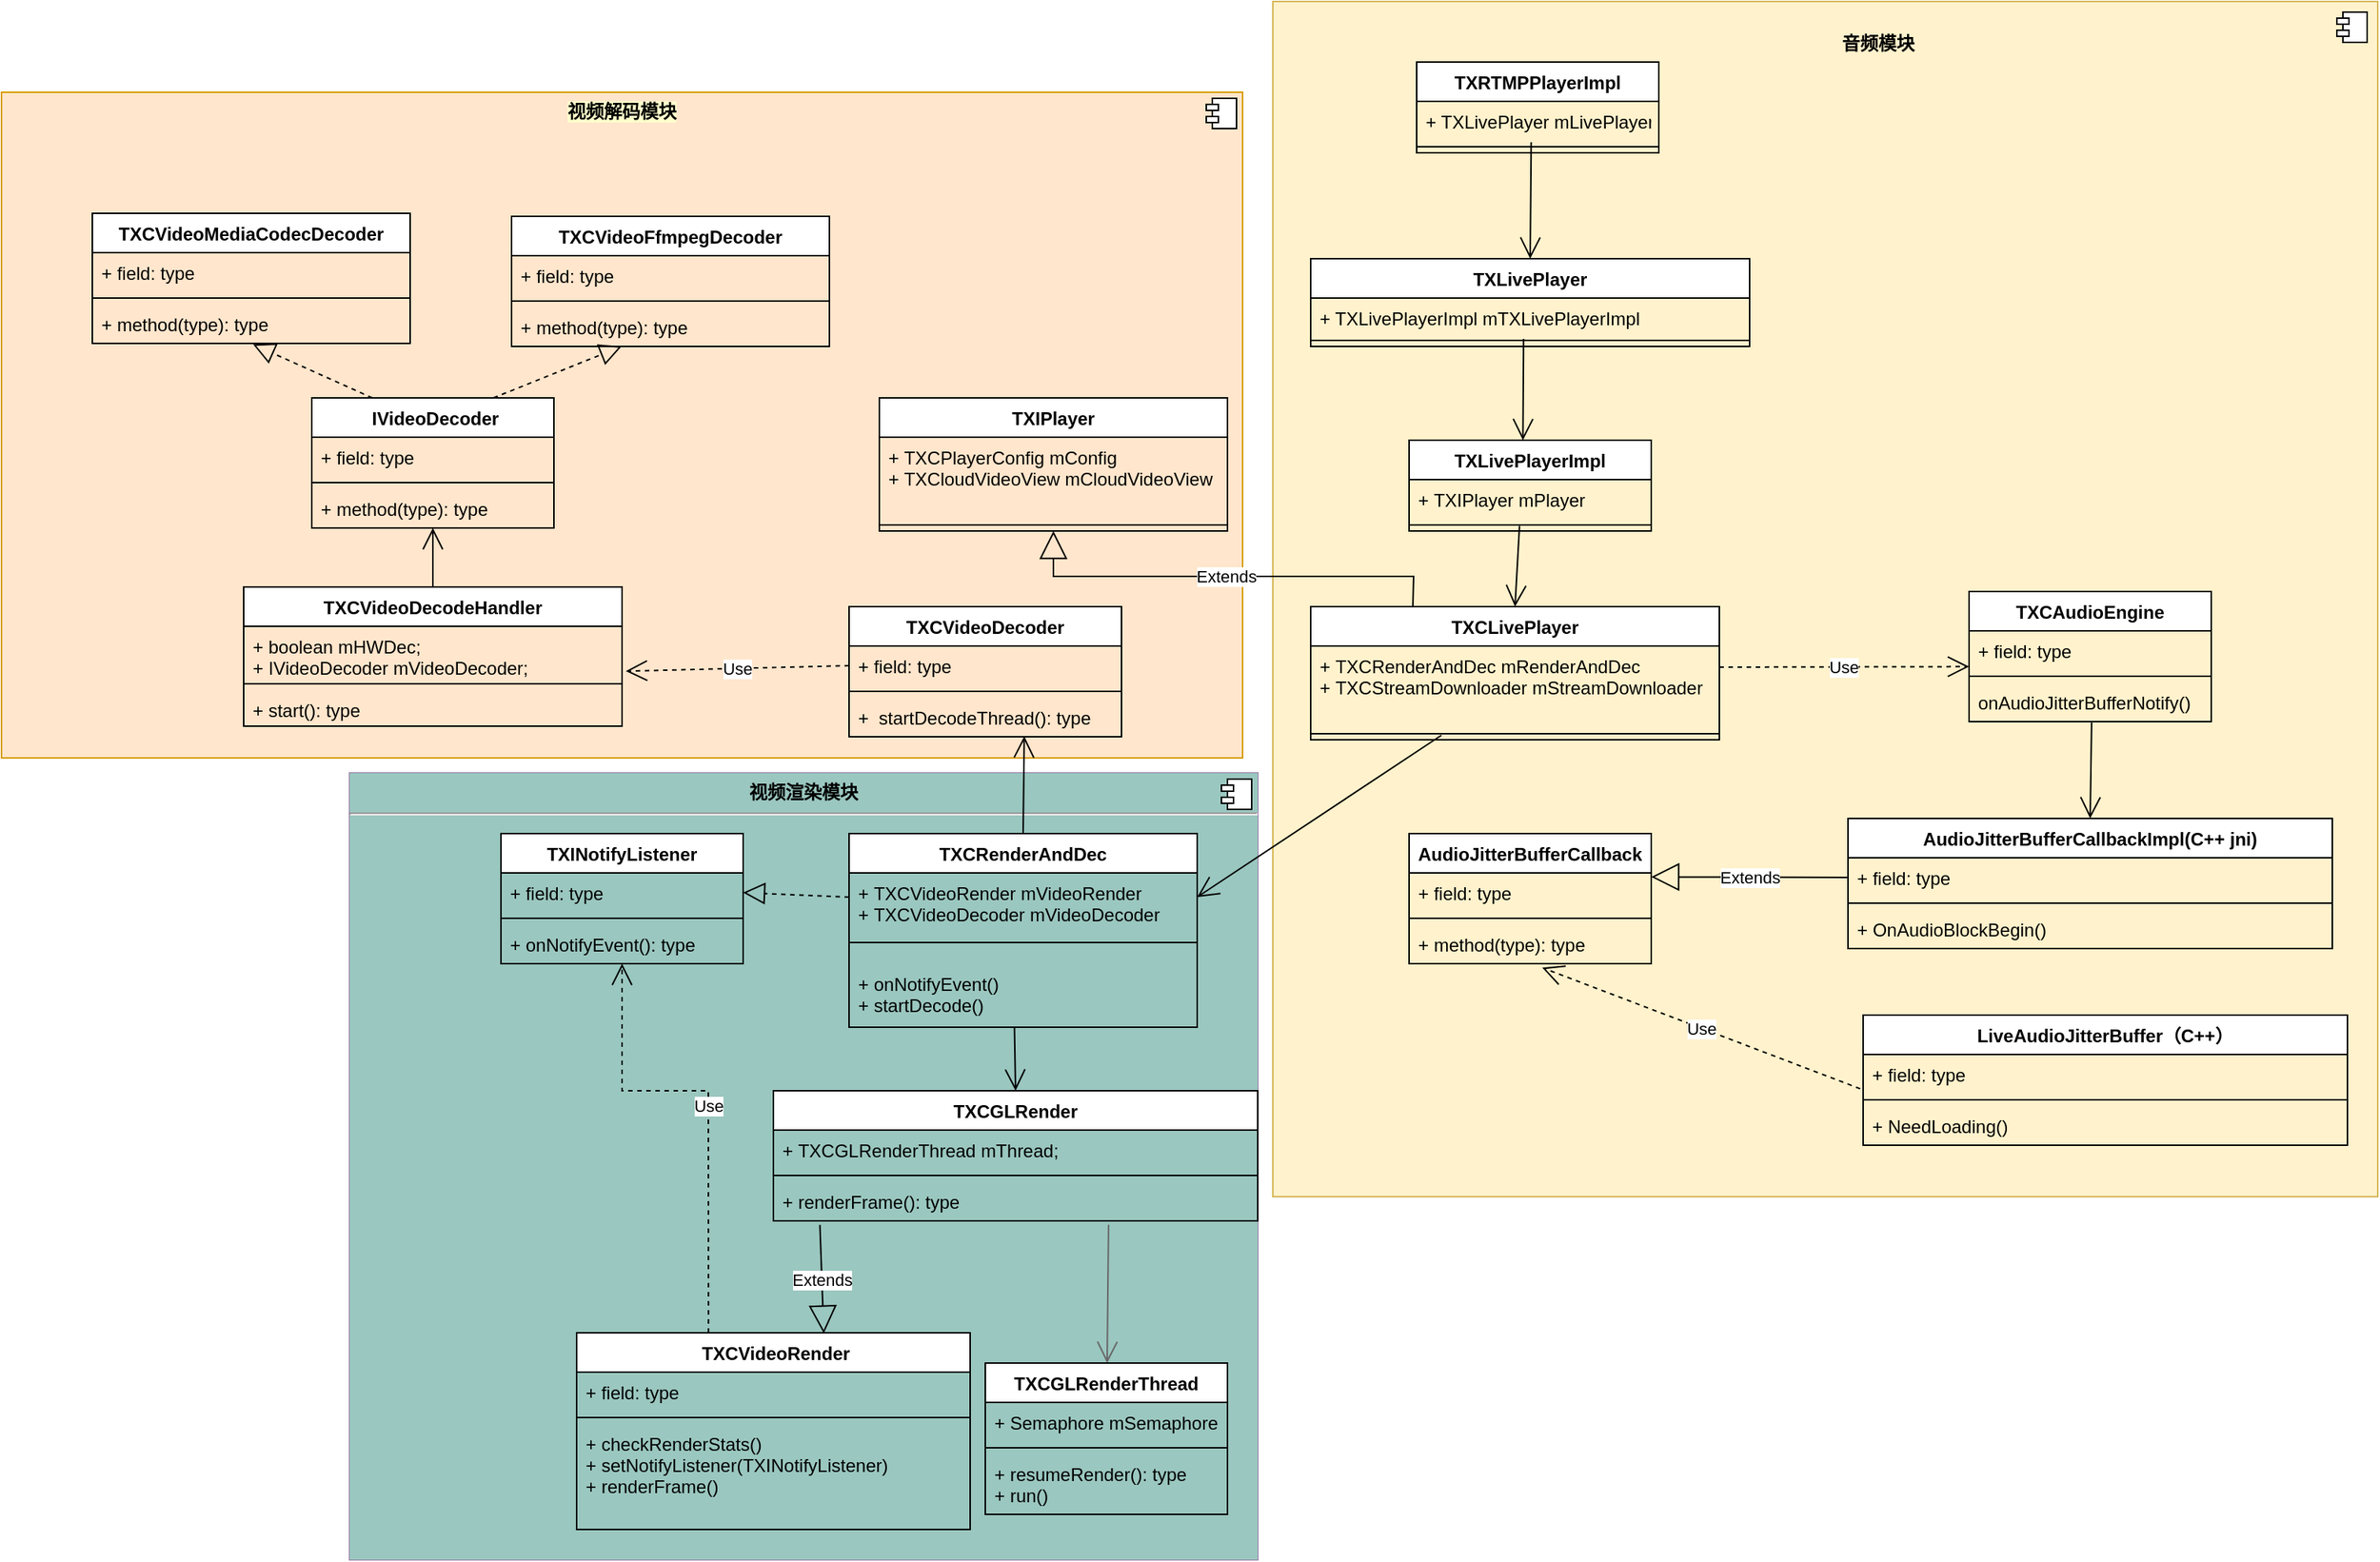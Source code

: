 <mxfile version="15.7.4" type="github">
  <diagram id="_3MNf_Sm-s--1B_T6NlN" name="第 1 页">
    <mxGraphModel dx="2560" dy="993" grid="1" gridSize="10" guides="1" tooltips="1" connect="1" arrows="1" fold="1" page="1" pageScale="1" pageWidth="827" pageHeight="1169" background="none" math="0" shadow="0">
      <root>
        <mxCell id="0" />
        <mxCell id="1" parent="0" />
        <mxCell id="rE03fVbkk7zJ3_L_7Uqu-74" value="&lt;p style=&quot;margin: 0px ; margin-top: 6px ; text-align: center&quot;&gt;&lt;b&gt;视频渲染模块&lt;/b&gt;&lt;/p&gt;&lt;hr&gt;&lt;p style=&quot;margin: 0px ; margin-left: 8px&quot;&gt;&lt;br&gt;&lt;/p&gt;" style="align=left;overflow=fill;html=1;dropTarget=0;labelBackgroundColor=#9AC7BF;fillColor=#e1d5e7;strokeColor=#9673a6;" parent="1" vertex="1">
          <mxGeometry x="-520" y="570" width="600" height="520" as="geometry" />
        </mxCell>
        <mxCell id="rE03fVbkk7zJ3_L_7Uqu-75" value="" style="shape=component;jettyWidth=8;jettyHeight=4;labelBackgroundColor=#D6B656;fontColor=none;align=left;" parent="rE03fVbkk7zJ3_L_7Uqu-74" vertex="1">
          <mxGeometry x="1" width="20" height="20" relative="1" as="geometry">
            <mxPoint x="-24" y="4" as="offset" />
          </mxGeometry>
        </mxCell>
        <mxCell id="rE03fVbkk7zJ3_L_7Uqu-71" value="&lt;p style=&quot;margin: 0px ; margin-top: 6px ; text-align: center&quot;&gt;&lt;b style=&quot;background-color: rgb(255 , 255 , 204)&quot;&gt;视频解码模块&lt;/b&gt;&lt;/p&gt;" style="align=left;overflow=fill;html=1;dropTarget=0;fillColor=#ffe6cc;strokeColor=#d79b00;" parent="1" vertex="1">
          <mxGeometry x="-750" y="120" width="820" height="440" as="geometry" />
        </mxCell>
        <mxCell id="rE03fVbkk7zJ3_L_7Uqu-72" value="" style="shape=component;jettyWidth=8;jettyHeight=4;align=left;" parent="rE03fVbkk7zJ3_L_7Uqu-71" vertex="1">
          <mxGeometry x="1" width="20" height="20" relative="1" as="geometry">
            <mxPoint x="-24" y="4" as="offset" />
          </mxGeometry>
        </mxCell>
        <mxCell id="rE03fVbkk7zJ3_L_7Uqu-66" value="" style="html=1;dropTarget=0;labelBackgroundColor=#D6B656;fillColor=#fff2cc;strokeColor=#d6b656;" parent="1" vertex="1">
          <mxGeometry x="90" y="60" width="730" height="790" as="geometry" />
        </mxCell>
        <mxCell id="rE03fVbkk7zJ3_L_7Uqu-67" value="" style="shape=module;jettyWidth=8;jettyHeight=4;" parent="rE03fVbkk7zJ3_L_7Uqu-66" vertex="1">
          <mxGeometry x="1" width="20" height="20" relative="1" as="geometry">
            <mxPoint x="-27" y="7" as="offset" />
          </mxGeometry>
        </mxCell>
        <mxCell id="GrP9NVhBDUwWrAXiHrax-1" value="TXRTMPPlayerImpl" style="swimlane;fontStyle=1;align=center;verticalAlign=top;childLayout=stackLayout;horizontal=1;startSize=26;horizontalStack=0;resizeParent=1;resizeParentMax=0;resizeLast=0;collapsible=1;marginBottom=0;" parent="1" vertex="1">
          <mxGeometry x="185" y="100" width="160" height="60" as="geometry" />
        </mxCell>
        <mxCell id="GrP9NVhBDUwWrAXiHrax-2" value="+ TXLivePlayer                        mLivePlayer;" style="text;strokeColor=none;fillColor=none;align=left;verticalAlign=top;spacingLeft=4;spacingRight=4;overflow=hidden;rotatable=0;points=[[0,0.5],[1,0.5]];portConstraint=eastwest;" parent="GrP9NVhBDUwWrAXiHrax-1" vertex="1">
          <mxGeometry y="26" width="160" height="26" as="geometry" />
        </mxCell>
        <mxCell id="GrP9NVhBDUwWrAXiHrax-3" value="" style="line;strokeWidth=1;fillColor=none;align=left;verticalAlign=middle;spacingTop=-1;spacingLeft=3;spacingRight=3;rotatable=0;labelPosition=right;points=[];portConstraint=eastwest;" parent="GrP9NVhBDUwWrAXiHrax-1" vertex="1">
          <mxGeometry y="52" width="160" height="8" as="geometry" />
        </mxCell>
        <mxCell id="GrP9NVhBDUwWrAXiHrax-5" value="" style="endArrow=open;endFill=1;endSize=12;html=1;rounded=0;exitX=0.473;exitY=1.038;exitDx=0;exitDy=0;exitPerimeter=0;entryX=0.5;entryY=0;entryDx=0;entryDy=0;" parent="1" source="GrP9NVhBDUwWrAXiHrax-2" target="GrP9NVhBDUwWrAXiHrax-6" edge="1">
          <mxGeometry width="160" relative="1" as="geometry">
            <mxPoint x="330" y="380" as="sourcePoint" />
            <mxPoint x="255" y="250" as="targetPoint" />
          </mxGeometry>
        </mxCell>
        <mxCell id="GrP9NVhBDUwWrAXiHrax-6" value="TXLivePlayer" style="swimlane;fontStyle=1;align=center;verticalAlign=top;childLayout=stackLayout;horizontal=1;startSize=26;horizontalStack=0;resizeParent=1;resizeParentMax=0;resizeLast=0;collapsible=1;marginBottom=0;" parent="1" vertex="1">
          <mxGeometry x="115" y="230" width="290" height="58" as="geometry" />
        </mxCell>
        <mxCell id="GrP9NVhBDUwWrAXiHrax-7" value="+ TXLivePlayerImpl mTXLivePlayerImpl" style="text;strokeColor=none;fillColor=none;align=left;verticalAlign=top;spacingLeft=4;spacingRight=4;overflow=hidden;rotatable=0;points=[[0,0.5],[1,0.5]];portConstraint=eastwest;" parent="GrP9NVhBDUwWrAXiHrax-6" vertex="1">
          <mxGeometry y="26" width="290" height="24" as="geometry" />
        </mxCell>
        <mxCell id="GrP9NVhBDUwWrAXiHrax-8" value="" style="line;strokeWidth=1;fillColor=none;align=left;verticalAlign=middle;spacingTop=-1;spacingLeft=3;spacingRight=3;rotatable=0;labelPosition=right;points=[];portConstraint=eastwest;" parent="GrP9NVhBDUwWrAXiHrax-6" vertex="1">
          <mxGeometry y="50" width="290" height="8" as="geometry" />
        </mxCell>
        <mxCell id="GrP9NVhBDUwWrAXiHrax-12" value="" style="endArrow=open;endFill=1;endSize=12;html=1;rounded=0;exitX=0.485;exitY=0.375;exitDx=0;exitDy=0;exitPerimeter=0;" parent="1" source="GrP9NVhBDUwWrAXiHrax-8" edge="1">
          <mxGeometry width="160" relative="1" as="geometry">
            <mxPoint x="330" y="380" as="sourcePoint" />
            <mxPoint x="255.223" y="350" as="targetPoint" />
          </mxGeometry>
        </mxCell>
        <mxCell id="GrP9NVhBDUwWrAXiHrax-15" value="TXLivePlayerImpl" style="swimlane;fontStyle=1;align=center;verticalAlign=top;childLayout=stackLayout;horizontal=1;startSize=26;horizontalStack=0;resizeParent=1;resizeParentMax=0;resizeLast=0;collapsible=1;marginBottom=0;" parent="1" vertex="1">
          <mxGeometry x="180" y="350" width="160" height="60" as="geometry" />
        </mxCell>
        <mxCell id="GrP9NVhBDUwWrAXiHrax-16" value="+ TXIPlayer mPlayer" style="text;strokeColor=none;fillColor=none;align=left;verticalAlign=top;spacingLeft=4;spacingRight=4;overflow=hidden;rotatable=0;points=[[0,0.5],[1,0.5]];portConstraint=eastwest;" parent="GrP9NVhBDUwWrAXiHrax-15" vertex="1">
          <mxGeometry y="26" width="160" height="26" as="geometry" />
        </mxCell>
        <mxCell id="GrP9NVhBDUwWrAXiHrax-17" value="" style="line;strokeWidth=1;fillColor=none;align=left;verticalAlign=middle;spacingTop=-1;spacingLeft=3;spacingRight=3;rotatable=0;labelPosition=right;points=[];portConstraint=eastwest;" parent="GrP9NVhBDUwWrAXiHrax-15" vertex="1">
          <mxGeometry y="52" width="160" height="8" as="geometry" />
        </mxCell>
        <mxCell id="GrP9NVhBDUwWrAXiHrax-20" value="TXCLivePlayer" style="swimlane;fontStyle=1;align=center;verticalAlign=top;childLayout=stackLayout;horizontal=1;startSize=26;horizontalStack=0;resizeParent=1;resizeParentMax=0;resizeLast=0;collapsible=1;marginBottom=0;" parent="1" vertex="1">
          <mxGeometry x="115" y="460" width="270" height="88" as="geometry" />
        </mxCell>
        <mxCell id="GrP9NVhBDUwWrAXiHrax-21" value="+ TXCRenderAndDec         mRenderAndDec&#xa;+ TXCStreamDownloader     mStreamDownloader&#xa;" style="text;strokeColor=none;fillColor=none;align=left;verticalAlign=top;spacingLeft=4;spacingRight=4;overflow=hidden;rotatable=0;points=[[0,0.5],[1,0.5]];portConstraint=eastwest;" parent="GrP9NVhBDUwWrAXiHrax-20" vertex="1">
          <mxGeometry y="26" width="270" height="54" as="geometry" />
        </mxCell>
        <mxCell id="GrP9NVhBDUwWrAXiHrax-22" value="" style="line;strokeWidth=1;fillColor=none;align=left;verticalAlign=middle;spacingTop=-1;spacingLeft=3;spacingRight=3;rotatable=0;labelPosition=right;points=[];portConstraint=eastwest;" parent="GrP9NVhBDUwWrAXiHrax-20" vertex="1">
          <mxGeometry y="80" width="270" height="8" as="geometry" />
        </mxCell>
        <mxCell id="GrP9NVhBDUwWrAXiHrax-19" value="" style="endArrow=open;endFill=1;endSize=12;html=1;rounded=0;exitX=0.456;exitY=0.583;exitDx=0;exitDy=0;exitPerimeter=0;entryX=0.5;entryY=0;entryDx=0;entryDy=0;" parent="1" source="GrP9NVhBDUwWrAXiHrax-17" target="GrP9NVhBDUwWrAXiHrax-20" edge="1">
          <mxGeometry width="160" relative="1" as="geometry">
            <mxPoint x="250" y="420" as="sourcePoint" />
            <mxPoint x="410" y="420" as="targetPoint" />
          </mxGeometry>
        </mxCell>
        <mxCell id="GrP9NVhBDUwWrAXiHrax-28" value="TXIPlayer" style="swimlane;fontStyle=1;align=center;verticalAlign=top;childLayout=stackLayout;horizontal=1;startSize=26;horizontalStack=0;resizeParent=1;resizeParentMax=0;resizeLast=0;collapsible=1;marginBottom=0;" parent="1" vertex="1">
          <mxGeometry x="-170" y="322" width="230" height="88" as="geometry" />
        </mxCell>
        <mxCell id="GrP9NVhBDUwWrAXiHrax-29" value="+ TXCPlayerConfig mConfig&#xa;+ TXCloudVideoView mCloudVideoView" style="text;strokeColor=none;fillColor=none;align=left;verticalAlign=top;spacingLeft=4;spacingRight=4;overflow=hidden;rotatable=0;points=[[0,0.5],[1,0.5]];portConstraint=eastwest;" parent="GrP9NVhBDUwWrAXiHrax-28" vertex="1">
          <mxGeometry y="26" width="230" height="54" as="geometry" />
        </mxCell>
        <mxCell id="GrP9NVhBDUwWrAXiHrax-30" value="" style="line;strokeWidth=1;fillColor=none;align=left;verticalAlign=middle;spacingTop=-1;spacingLeft=3;spacingRight=3;rotatable=0;labelPosition=right;points=[];portConstraint=eastwest;" parent="GrP9NVhBDUwWrAXiHrax-28" vertex="1">
          <mxGeometry y="80" width="230" height="8" as="geometry" />
        </mxCell>
        <mxCell id="GrP9NVhBDUwWrAXiHrax-33" value="Use" style="endArrow=open;endSize=12;dashed=1;html=1;rounded=0;entryX=0;entryY=0.91;entryDx=0;entryDy=0;entryPerimeter=0;" parent="1" target="GrP9NVhBDUwWrAXiHrax-38" edge="1">
          <mxGeometry width="160" relative="1" as="geometry">
            <mxPoint x="385" y="500" as="sourcePoint" />
            <mxPoint x="545" y="500" as="targetPoint" />
          </mxGeometry>
        </mxCell>
        <mxCell id="GrP9NVhBDUwWrAXiHrax-37" value="TXCAudioEngine" style="swimlane;fontStyle=1;align=center;verticalAlign=top;childLayout=stackLayout;horizontal=1;startSize=26;horizontalStack=0;resizeParent=1;resizeParentMax=0;resizeLast=0;collapsible=1;marginBottom=0;" parent="1" vertex="1">
          <mxGeometry x="550" y="450" width="160" height="86" as="geometry" />
        </mxCell>
        <mxCell id="GrP9NVhBDUwWrAXiHrax-38" value="+ field: type" style="text;strokeColor=none;fillColor=none;align=left;verticalAlign=top;spacingLeft=4;spacingRight=4;overflow=hidden;rotatable=0;points=[[0,0.5],[1,0.5]];portConstraint=eastwest;" parent="GrP9NVhBDUwWrAXiHrax-37" vertex="1">
          <mxGeometry y="26" width="160" height="26" as="geometry" />
        </mxCell>
        <mxCell id="GrP9NVhBDUwWrAXiHrax-39" value="" style="line;strokeWidth=1;fillColor=none;align=left;verticalAlign=middle;spacingTop=-1;spacingLeft=3;spacingRight=3;rotatable=0;labelPosition=right;points=[];portConstraint=eastwest;" parent="GrP9NVhBDUwWrAXiHrax-37" vertex="1">
          <mxGeometry y="52" width="160" height="8" as="geometry" />
        </mxCell>
        <mxCell id="GrP9NVhBDUwWrAXiHrax-40" value="onAudioJitterBufferNotify()" style="text;strokeColor=none;fillColor=none;align=left;verticalAlign=top;spacingLeft=4;spacingRight=4;overflow=hidden;rotatable=0;points=[[0,0.5],[1,0.5]];portConstraint=eastwest;" parent="GrP9NVhBDUwWrAXiHrax-37" vertex="1">
          <mxGeometry y="60" width="160" height="26" as="geometry" />
        </mxCell>
        <mxCell id="GrP9NVhBDUwWrAXiHrax-41" value="AudioJitterBufferCallbackImpl(C++ jni)" style="swimlane;fontStyle=1;align=center;verticalAlign=top;childLayout=stackLayout;horizontal=1;startSize=26;horizontalStack=0;resizeParent=1;resizeParentMax=0;resizeLast=0;collapsible=1;marginBottom=0;" parent="1" vertex="1">
          <mxGeometry x="470" y="600" width="320" height="86" as="geometry" />
        </mxCell>
        <mxCell id="GrP9NVhBDUwWrAXiHrax-42" value="+ field: type" style="text;strokeColor=none;fillColor=none;align=left;verticalAlign=top;spacingLeft=4;spacingRight=4;overflow=hidden;rotatable=0;points=[[0,0.5],[1,0.5]];portConstraint=eastwest;" parent="GrP9NVhBDUwWrAXiHrax-41" vertex="1">
          <mxGeometry y="26" width="320" height="26" as="geometry" />
        </mxCell>
        <mxCell id="GrP9NVhBDUwWrAXiHrax-43" value="" style="line;strokeWidth=1;fillColor=none;align=left;verticalAlign=middle;spacingTop=-1;spacingLeft=3;spacingRight=3;rotatable=0;labelPosition=right;points=[];portConstraint=eastwest;" parent="GrP9NVhBDUwWrAXiHrax-41" vertex="1">
          <mxGeometry y="52" width="320" height="8" as="geometry" />
        </mxCell>
        <mxCell id="GrP9NVhBDUwWrAXiHrax-44" value="+ OnAudioBlockBegin()" style="text;strokeColor=none;fillColor=none;align=left;verticalAlign=top;spacingLeft=4;spacingRight=4;overflow=hidden;rotatable=0;points=[[0,0.5],[1,0.5]];portConstraint=eastwest;" parent="GrP9NVhBDUwWrAXiHrax-41" vertex="1">
          <mxGeometry y="60" width="320" height="26" as="geometry" />
        </mxCell>
        <mxCell id="GrP9NVhBDUwWrAXiHrax-45" value="" style="endArrow=open;endFill=1;endSize=12;html=1;rounded=0;exitX=0.506;exitY=1.026;exitDx=0;exitDy=0;exitPerimeter=0;entryX=0.5;entryY=0;entryDx=0;entryDy=0;" parent="1" source="GrP9NVhBDUwWrAXiHrax-40" target="GrP9NVhBDUwWrAXiHrax-41" edge="1">
          <mxGeometry width="160" relative="1" as="geometry">
            <mxPoint x="330" y="530" as="sourcePoint" />
            <mxPoint x="490" y="530" as="targetPoint" />
          </mxGeometry>
        </mxCell>
        <mxCell id="GrP9NVhBDUwWrAXiHrax-46" value="LiveAudioJitterBuffer（C++）&#xa;" style="swimlane;fontStyle=1;align=center;verticalAlign=top;childLayout=stackLayout;horizontal=1;startSize=26;horizontalStack=0;resizeParent=1;resizeParentMax=0;resizeLast=0;collapsible=1;marginBottom=0;" parent="1" vertex="1">
          <mxGeometry x="480" y="730" width="320" height="86" as="geometry" />
        </mxCell>
        <mxCell id="GrP9NVhBDUwWrAXiHrax-47" value="+ field: type" style="text;strokeColor=none;fillColor=none;align=left;verticalAlign=top;spacingLeft=4;spacingRight=4;overflow=hidden;rotatable=0;points=[[0,0.5],[1,0.5]];portConstraint=eastwest;" parent="GrP9NVhBDUwWrAXiHrax-46" vertex="1">
          <mxGeometry y="26" width="320" height="26" as="geometry" />
        </mxCell>
        <mxCell id="GrP9NVhBDUwWrAXiHrax-48" value="" style="line;strokeWidth=1;fillColor=none;align=left;verticalAlign=middle;spacingTop=-1;spacingLeft=3;spacingRight=3;rotatable=0;labelPosition=right;points=[];portConstraint=eastwest;" parent="GrP9NVhBDUwWrAXiHrax-46" vertex="1">
          <mxGeometry y="52" width="320" height="8" as="geometry" />
        </mxCell>
        <mxCell id="GrP9NVhBDUwWrAXiHrax-49" value="+ NeedLoading()" style="text;strokeColor=none;fillColor=none;align=left;verticalAlign=top;spacingLeft=4;spacingRight=4;overflow=hidden;rotatable=0;points=[[0,0.5],[1,0.5]];portConstraint=eastwest;" parent="GrP9NVhBDUwWrAXiHrax-46" vertex="1">
          <mxGeometry y="60" width="320" height="26" as="geometry" />
        </mxCell>
        <mxCell id="GrP9NVhBDUwWrAXiHrax-50" value="AudioJitterBufferCallback" style="swimlane;fontStyle=1;align=center;verticalAlign=top;childLayout=stackLayout;horizontal=1;startSize=26;horizontalStack=0;resizeParent=1;resizeParentMax=0;resizeLast=0;collapsible=1;marginBottom=0;" parent="1" vertex="1">
          <mxGeometry x="180" y="610" width="160" height="86" as="geometry" />
        </mxCell>
        <mxCell id="GrP9NVhBDUwWrAXiHrax-51" value="+ field: type" style="text;strokeColor=none;fillColor=none;align=left;verticalAlign=top;spacingLeft=4;spacingRight=4;overflow=hidden;rotatable=0;points=[[0,0.5],[1,0.5]];portConstraint=eastwest;" parent="GrP9NVhBDUwWrAXiHrax-50" vertex="1">
          <mxGeometry y="26" width="160" height="26" as="geometry" />
        </mxCell>
        <mxCell id="GrP9NVhBDUwWrAXiHrax-52" value="" style="line;strokeWidth=1;fillColor=none;align=left;verticalAlign=middle;spacingTop=-1;spacingLeft=3;spacingRight=3;rotatable=0;labelPosition=right;points=[];portConstraint=eastwest;" parent="GrP9NVhBDUwWrAXiHrax-50" vertex="1">
          <mxGeometry y="52" width="160" height="8" as="geometry" />
        </mxCell>
        <mxCell id="GrP9NVhBDUwWrAXiHrax-53" value="+ method(type): type" style="text;strokeColor=none;fillColor=none;align=left;verticalAlign=top;spacingLeft=4;spacingRight=4;overflow=hidden;rotatable=0;points=[[0,0.5],[1,0.5]];portConstraint=eastwest;" parent="GrP9NVhBDUwWrAXiHrax-50" vertex="1">
          <mxGeometry y="60" width="160" height="26" as="geometry" />
        </mxCell>
        <mxCell id="GrP9NVhBDUwWrAXiHrax-54" value="Extends" style="endArrow=block;endSize=16;endFill=0;html=1;rounded=0;exitX=0;exitY=0.5;exitDx=0;exitDy=0;entryX=1;entryY=0.103;entryDx=0;entryDy=0;entryPerimeter=0;" parent="1" source="GrP9NVhBDUwWrAXiHrax-42" target="GrP9NVhBDUwWrAXiHrax-51" edge="1">
          <mxGeometry width="160" relative="1" as="geometry">
            <mxPoint x="290" y="640" as="sourcePoint" />
            <mxPoint x="450" y="640" as="targetPoint" />
          </mxGeometry>
        </mxCell>
        <mxCell id="GrP9NVhBDUwWrAXiHrax-55" value="Use" style="endArrow=open;endSize=12;dashed=1;html=1;rounded=0;entryX=0.55;entryY=1.103;entryDx=0;entryDy=0;entryPerimeter=0;exitX=-0.006;exitY=0.872;exitDx=0;exitDy=0;exitPerimeter=0;" parent="1" source="GrP9NVhBDUwWrAXiHrax-47" target="GrP9NVhBDUwWrAXiHrax-53" edge="1">
          <mxGeometry width="160" relative="1" as="geometry">
            <mxPoint x="290" y="640" as="sourcePoint" />
            <mxPoint x="450" y="640" as="targetPoint" />
          </mxGeometry>
        </mxCell>
        <mxCell id="rE03fVbkk7zJ3_L_7Uqu-1" value="TXCRenderAndDec" style="swimlane;fontStyle=1;align=center;verticalAlign=top;childLayout=stackLayout;horizontal=1;startSize=26;horizontalStack=0;resizeParent=1;resizeParentMax=0;resizeLast=0;collapsible=1;marginBottom=0;" parent="1" vertex="1">
          <mxGeometry x="-190" y="610" width="230" height="128" as="geometry" />
        </mxCell>
        <mxCell id="rE03fVbkk7zJ3_L_7Uqu-2" value="+ TXCVideoRender mVideoRender&#xa;+ TXCVideoDecoder mVideoDecoder" style="text;strokeColor=none;fillColor=none;align=left;verticalAlign=top;spacingLeft=4;spacingRight=4;overflow=hidden;rotatable=0;points=[[0,0.5],[1,0.5]];portConstraint=eastwest;" parent="rE03fVbkk7zJ3_L_7Uqu-1" vertex="1">
          <mxGeometry y="26" width="230" height="32" as="geometry" />
        </mxCell>
        <mxCell id="rE03fVbkk7zJ3_L_7Uqu-3" value="" style="line;strokeWidth=1;fillColor=none;align=left;verticalAlign=middle;spacingTop=-1;spacingLeft=3;spacingRight=3;rotatable=0;labelPosition=right;points=[];portConstraint=eastwest;" parent="rE03fVbkk7zJ3_L_7Uqu-1" vertex="1">
          <mxGeometry y="58" width="230" height="28" as="geometry" />
        </mxCell>
        <mxCell id="rE03fVbkk7zJ3_L_7Uqu-4" value="+ onNotifyEvent()&#xa;+ startDecode()" style="text;strokeColor=none;fillColor=none;align=left;verticalAlign=top;spacingLeft=4;spacingRight=4;overflow=hidden;rotatable=0;points=[[0,0.5],[1,0.5]];portConstraint=eastwest;" parent="rE03fVbkk7zJ3_L_7Uqu-1" vertex="1">
          <mxGeometry y="86" width="230" height="42" as="geometry" />
        </mxCell>
        <mxCell id="rE03fVbkk7zJ3_L_7Uqu-5" value="" style="endArrow=open;endFill=1;endSize=12;html=1;rounded=0;entryX=1;entryY=0.5;entryDx=0;entryDy=0;exitX=0.32;exitY=0.625;exitDx=0;exitDy=0;exitPerimeter=0;" parent="1" source="GrP9NVhBDUwWrAXiHrax-22" target="rE03fVbkk7zJ3_L_7Uqu-2" edge="1">
          <mxGeometry width="160" relative="1" as="geometry">
            <mxPoint x="200" y="500" as="sourcePoint" />
            <mxPoint x="360" y="500" as="targetPoint" />
          </mxGeometry>
        </mxCell>
        <mxCell id="rE03fVbkk7zJ3_L_7Uqu-6" value=" TXCVideoRender" style="swimlane;fontStyle=1;align=center;verticalAlign=top;childLayout=stackLayout;horizontal=1;startSize=26;horizontalStack=0;resizeParent=1;resizeParentMax=0;resizeLast=0;collapsible=1;marginBottom=0;" parent="1" vertex="1">
          <mxGeometry x="-370" y="940" width="260" height="130" as="geometry" />
        </mxCell>
        <mxCell id="rE03fVbkk7zJ3_L_7Uqu-7" value="+ field: type" style="text;strokeColor=none;fillColor=none;align=left;verticalAlign=top;spacingLeft=4;spacingRight=4;overflow=hidden;rotatable=0;points=[[0,0.5],[1,0.5]];portConstraint=eastwest;" parent="rE03fVbkk7zJ3_L_7Uqu-6" vertex="1">
          <mxGeometry y="26" width="260" height="26" as="geometry" />
        </mxCell>
        <mxCell id="rE03fVbkk7zJ3_L_7Uqu-8" value="" style="line;strokeWidth=1;fillColor=none;align=left;verticalAlign=middle;spacingTop=-1;spacingLeft=3;spacingRight=3;rotatable=0;labelPosition=right;points=[];portConstraint=eastwest;" parent="rE03fVbkk7zJ3_L_7Uqu-6" vertex="1">
          <mxGeometry y="52" width="260" height="8" as="geometry" />
        </mxCell>
        <mxCell id="rE03fVbkk7zJ3_L_7Uqu-9" value="+ checkRenderStats()&#xa;+ setNotifyListener(TXINotifyListener)&#xa;+ renderFrame()" style="text;strokeColor=none;fillColor=none;align=left;verticalAlign=top;spacingLeft=4;spacingRight=4;overflow=hidden;rotatable=0;points=[[0,0.5],[1,0.5]];portConstraint=eastwest;" parent="rE03fVbkk7zJ3_L_7Uqu-6" vertex="1">
          <mxGeometry y="60" width="260" height="70" as="geometry" />
        </mxCell>
        <mxCell id="rE03fVbkk7zJ3_L_7Uqu-13" value="" style="endArrow=open;endFill=1;endSize=12;html=1;rounded=0;entryX=0.5;entryY=0;entryDx=0;entryDy=0;exitX=0.475;exitY=1;exitDx=0;exitDy=0;exitPerimeter=0;" parent="1" source="rE03fVbkk7zJ3_L_7Uqu-4" target="rE03fVbkk7zJ3_L_7Uqu-28" edge="1">
          <mxGeometry width="160" relative="1" as="geometry">
            <mxPoint x="-80" y="730" as="sourcePoint" />
            <mxPoint x="-80" y="740" as="targetPoint" />
          </mxGeometry>
        </mxCell>
        <mxCell id="rE03fVbkk7zJ3_L_7Uqu-14" value="" style="endArrow=block;dashed=1;endFill=0;endSize=12;html=1;rounded=0;exitX=0;exitY=0.5;exitDx=0;exitDy=0;entryX=1;entryY=0.5;entryDx=0;entryDy=0;" parent="1" source="rE03fVbkk7zJ3_L_7Uqu-2" target="rE03fVbkk7zJ3_L_7Uqu-17" edge="1">
          <mxGeometry width="160" relative="1" as="geometry">
            <mxPoint x="-80" y="630" as="sourcePoint" />
            <mxPoint x="-265" y="649.577" as="targetPoint" />
          </mxGeometry>
        </mxCell>
        <mxCell id="rE03fVbkk7zJ3_L_7Uqu-16" value="TXINotifyListener" style="swimlane;fontStyle=1;align=center;verticalAlign=top;childLayout=stackLayout;horizontal=1;startSize=26;horizontalStack=0;resizeParent=1;resizeParentMax=0;resizeLast=0;collapsible=1;marginBottom=0;" parent="1" vertex="1">
          <mxGeometry x="-420" y="610" width="160" height="86" as="geometry" />
        </mxCell>
        <mxCell id="rE03fVbkk7zJ3_L_7Uqu-17" value="+ field: type" style="text;strokeColor=none;fillColor=none;align=left;verticalAlign=top;spacingLeft=4;spacingRight=4;overflow=hidden;rotatable=0;points=[[0,0.5],[1,0.5]];portConstraint=eastwest;" parent="rE03fVbkk7zJ3_L_7Uqu-16" vertex="1">
          <mxGeometry y="26" width="160" height="26" as="geometry" />
        </mxCell>
        <mxCell id="rE03fVbkk7zJ3_L_7Uqu-18" value="" style="line;strokeWidth=1;fillColor=none;align=left;verticalAlign=middle;spacingTop=-1;spacingLeft=3;spacingRight=3;rotatable=0;labelPosition=right;points=[];portConstraint=eastwest;" parent="rE03fVbkk7zJ3_L_7Uqu-16" vertex="1">
          <mxGeometry y="52" width="160" height="8" as="geometry" />
        </mxCell>
        <mxCell id="rE03fVbkk7zJ3_L_7Uqu-19" value="+ onNotifyEvent(): type" style="text;strokeColor=none;fillColor=none;align=left;verticalAlign=top;spacingLeft=4;spacingRight=4;overflow=hidden;rotatable=0;points=[[0,0.5],[1,0.5]];portConstraint=eastwest;" parent="rE03fVbkk7zJ3_L_7Uqu-16" vertex="1">
          <mxGeometry y="60" width="160" height="26" as="geometry" />
        </mxCell>
        <mxCell id="rE03fVbkk7zJ3_L_7Uqu-27" value="Extends" style="endArrow=block;endSize=16;endFill=0;html=1;rounded=0;exitX=0.25;exitY=0;exitDx=0;exitDy=0;entryX=0.5;entryY=1;entryDx=0;entryDy=0;" parent="1" source="GrP9NVhBDUwWrAXiHrax-20" target="GrP9NVhBDUwWrAXiHrax-28" edge="1">
          <mxGeometry width="160" relative="1" as="geometry">
            <mxPoint x="182.5" y="460" as="sourcePoint" />
            <mxPoint x="-55" y="410" as="targetPoint" />
            <Array as="points">
              <mxPoint x="183" y="440" />
              <mxPoint x="-55" y="440" />
            </Array>
          </mxGeometry>
        </mxCell>
        <mxCell id="rE03fVbkk7zJ3_L_7Uqu-28" value="TXCGLRender" style="swimlane;fontStyle=1;align=center;verticalAlign=top;childLayout=stackLayout;horizontal=1;startSize=26;horizontalStack=0;resizeParent=1;resizeParentMax=0;resizeLast=0;collapsible=1;marginBottom=0;" parent="1" vertex="1">
          <mxGeometry x="-240" y="780" width="320" height="86" as="geometry" />
        </mxCell>
        <mxCell id="rE03fVbkk7zJ3_L_7Uqu-29" value="+ TXCGLRenderThread    mThread;" style="text;strokeColor=none;fillColor=none;align=left;verticalAlign=top;spacingLeft=4;spacingRight=4;overflow=hidden;rotatable=0;points=[[0,0.5],[1,0.5]];portConstraint=eastwest;" parent="rE03fVbkk7zJ3_L_7Uqu-28" vertex="1">
          <mxGeometry y="26" width="320" height="26" as="geometry" />
        </mxCell>
        <mxCell id="rE03fVbkk7zJ3_L_7Uqu-30" value="" style="line;strokeWidth=1;fillColor=none;align=left;verticalAlign=middle;spacingTop=-1;spacingLeft=3;spacingRight=3;rotatable=0;labelPosition=right;points=[];portConstraint=eastwest;" parent="rE03fVbkk7zJ3_L_7Uqu-28" vertex="1">
          <mxGeometry y="52" width="320" height="8" as="geometry" />
        </mxCell>
        <mxCell id="rE03fVbkk7zJ3_L_7Uqu-31" value="+ renderFrame(): type" style="text;strokeColor=none;fillColor=none;align=left;verticalAlign=top;spacingLeft=4;spacingRight=4;overflow=hidden;rotatable=0;points=[[0,0.5],[1,0.5]];portConstraint=eastwest;" parent="rE03fVbkk7zJ3_L_7Uqu-28" vertex="1">
          <mxGeometry y="60" width="320" height="26" as="geometry" />
        </mxCell>
        <mxCell id="rE03fVbkk7zJ3_L_7Uqu-33" value="Extends" style="endArrow=block;endSize=16;endFill=0;html=1;rounded=0;exitX=0.096;exitY=1.103;exitDx=0;exitDy=0;exitPerimeter=0;entryX=0.628;entryY=0.003;entryDx=0;entryDy=0;entryPerimeter=0;" parent="1" source="rE03fVbkk7zJ3_L_7Uqu-31" target="rE03fVbkk7zJ3_L_7Uqu-6" edge="1">
          <mxGeometry width="160" relative="1" as="geometry">
            <mxPoint x="110" y="660" as="sourcePoint" />
            <mxPoint x="270" y="660" as="targetPoint" />
          </mxGeometry>
        </mxCell>
        <mxCell id="rE03fVbkk7zJ3_L_7Uqu-34" value="" style="endArrow=open;endFill=1;endSize=12;html=1;rounded=0;exitX=0.692;exitY=1.103;exitDx=0;exitDy=0;exitPerimeter=0;fillColor=#f5f5f5;strokeColor=#666666;" parent="1" source="rE03fVbkk7zJ3_L_7Uqu-31" target="rE03fVbkk7zJ3_L_7Uqu-35" edge="1">
          <mxGeometry width="160" relative="1" as="geometry">
            <mxPoint y="870" as="sourcePoint" />
            <mxPoint x="270" y="720" as="targetPoint" />
          </mxGeometry>
        </mxCell>
        <mxCell id="rE03fVbkk7zJ3_L_7Uqu-35" value="TXCGLRenderThread" style="swimlane;fontStyle=1;align=center;verticalAlign=top;childLayout=stackLayout;horizontal=1;startSize=26;horizontalStack=0;resizeParent=1;resizeParentMax=0;resizeLast=0;collapsible=1;marginBottom=0;" parent="1" vertex="1">
          <mxGeometry x="-100" y="960" width="160" height="100" as="geometry" />
        </mxCell>
        <mxCell id="rE03fVbkk7zJ3_L_7Uqu-36" value="+ Semaphore mSemaphore" style="text;strokeColor=none;fillColor=none;align=left;verticalAlign=top;spacingLeft=4;spacingRight=4;overflow=hidden;rotatable=0;points=[[0,0.5],[1,0.5]];portConstraint=eastwest;" parent="rE03fVbkk7zJ3_L_7Uqu-35" vertex="1">
          <mxGeometry y="26" width="160" height="26" as="geometry" />
        </mxCell>
        <mxCell id="rE03fVbkk7zJ3_L_7Uqu-37" value="" style="line;strokeWidth=1;fillColor=none;align=left;verticalAlign=middle;spacingTop=-1;spacingLeft=3;spacingRight=3;rotatable=0;labelPosition=right;points=[];portConstraint=eastwest;" parent="rE03fVbkk7zJ3_L_7Uqu-35" vertex="1">
          <mxGeometry y="52" width="160" height="8" as="geometry" />
        </mxCell>
        <mxCell id="rE03fVbkk7zJ3_L_7Uqu-38" value="+ resumeRender(): type&#xa;+ run()&#xa;&#xa;" style="text;strokeColor=none;fillColor=none;align=left;verticalAlign=top;spacingLeft=4;spacingRight=4;overflow=hidden;rotatable=0;points=[[0,0.5],[1,0.5]];portConstraint=eastwest;" parent="rE03fVbkk7zJ3_L_7Uqu-35" vertex="1">
          <mxGeometry y="60" width="160" height="40" as="geometry" />
        </mxCell>
        <mxCell id="rE03fVbkk7zJ3_L_7Uqu-40" value="Use" style="endArrow=open;endSize=12;dashed=1;html=1;rounded=0;exitX=0.335;exitY=0;exitDx=0;exitDy=0;exitPerimeter=0;" parent="1" source="rE03fVbkk7zJ3_L_7Uqu-6" target="rE03fVbkk7zJ3_L_7Uqu-19" edge="1">
          <mxGeometry width="160" relative="1" as="geometry">
            <mxPoint x="-283.32" y="936.62" as="sourcePoint" />
            <mxPoint x="-340" y="696" as="targetPoint" />
            <Array as="points">
              <mxPoint x="-283" y="780" />
              <mxPoint x="-340" y="780" />
            </Array>
          </mxGeometry>
        </mxCell>
        <mxCell id="rE03fVbkk7zJ3_L_7Uqu-41" value="TXCVideoDecodeHandler" style="swimlane;fontStyle=1;align=center;verticalAlign=top;childLayout=stackLayout;horizontal=1;startSize=26;horizontalStack=0;resizeParent=1;resizeParentMax=0;resizeLast=0;collapsible=1;marginBottom=0;" parent="1" vertex="1">
          <mxGeometry x="-590" y="447" width="250" height="92" as="geometry" />
        </mxCell>
        <mxCell id="rE03fVbkk7zJ3_L_7Uqu-42" value="+ boolean             mHWDec;&#xa;+ IVideoDecoder   mVideoDecoder;" style="text;strokeColor=none;fillColor=none;align=left;verticalAlign=top;spacingLeft=4;spacingRight=4;overflow=hidden;rotatable=0;points=[[0,0.5],[1,0.5]];portConstraint=eastwest;" parent="rE03fVbkk7zJ3_L_7Uqu-41" vertex="1">
          <mxGeometry y="26" width="250" height="34" as="geometry" />
        </mxCell>
        <mxCell id="rE03fVbkk7zJ3_L_7Uqu-43" value="" style="line;strokeWidth=1;fillColor=none;align=left;verticalAlign=middle;spacingTop=-1;spacingLeft=3;spacingRight=3;rotatable=0;labelPosition=right;points=[];portConstraint=eastwest;" parent="rE03fVbkk7zJ3_L_7Uqu-41" vertex="1">
          <mxGeometry y="60" width="250" height="8" as="geometry" />
        </mxCell>
        <mxCell id="rE03fVbkk7zJ3_L_7Uqu-44" value="+ start(): type" style="text;strokeColor=none;fillColor=none;align=left;verticalAlign=top;spacingLeft=4;spacingRight=4;overflow=hidden;rotatable=0;points=[[0,0.5],[1,0.5]];portConstraint=eastwest;" parent="rE03fVbkk7zJ3_L_7Uqu-41" vertex="1">
          <mxGeometry y="68" width="250" height="24" as="geometry" />
        </mxCell>
        <mxCell id="rE03fVbkk7zJ3_L_7Uqu-45" value="TXCVideoDecoder" style="swimlane;fontStyle=1;align=center;verticalAlign=top;childLayout=stackLayout;horizontal=1;startSize=26;horizontalStack=0;resizeParent=1;resizeParentMax=0;resizeLast=0;collapsible=1;marginBottom=0;" parent="1" vertex="1">
          <mxGeometry x="-190" y="460" width="180" height="86" as="geometry" />
        </mxCell>
        <mxCell id="rE03fVbkk7zJ3_L_7Uqu-46" value="+ field: type" style="text;strokeColor=none;fillColor=none;align=left;verticalAlign=top;spacingLeft=4;spacingRight=4;overflow=hidden;rotatable=0;points=[[0,0.5],[1,0.5]];portConstraint=eastwest;" parent="rE03fVbkk7zJ3_L_7Uqu-45" vertex="1">
          <mxGeometry y="26" width="180" height="26" as="geometry" />
        </mxCell>
        <mxCell id="rE03fVbkk7zJ3_L_7Uqu-47" value="" style="line;strokeWidth=1;fillColor=none;align=left;verticalAlign=middle;spacingTop=-1;spacingLeft=3;spacingRight=3;rotatable=0;labelPosition=right;points=[];portConstraint=eastwest;" parent="rE03fVbkk7zJ3_L_7Uqu-45" vertex="1">
          <mxGeometry y="52" width="180" height="8" as="geometry" />
        </mxCell>
        <mxCell id="rE03fVbkk7zJ3_L_7Uqu-48" value="+  startDecodeThread(): type" style="text;strokeColor=none;fillColor=none;align=left;verticalAlign=top;spacingLeft=4;spacingRight=4;overflow=hidden;rotatable=0;points=[[0,0.5],[1,0.5]];portConstraint=eastwest;" parent="rE03fVbkk7zJ3_L_7Uqu-45" vertex="1">
          <mxGeometry y="60" width="180" height="26" as="geometry" />
        </mxCell>
        <mxCell id="rE03fVbkk7zJ3_L_7Uqu-49" value="" style="endArrow=open;endFill=1;endSize=12;html=1;rounded=0;entryX=0.643;entryY=0.987;entryDx=0;entryDy=0;exitX=0.5;exitY=0;exitDx=0;exitDy=0;entryPerimeter=0;" parent="1" source="rE03fVbkk7zJ3_L_7Uqu-1" target="rE03fVbkk7zJ3_L_7Uqu-48" edge="1">
          <mxGeometry width="160" relative="1" as="geometry">
            <mxPoint x="-70.75" y="732" as="sourcePoint" />
            <mxPoint x="-70" y="790" as="targetPoint" />
          </mxGeometry>
        </mxCell>
        <mxCell id="rE03fVbkk7zJ3_L_7Uqu-50" value="Use" style="endArrow=open;endSize=12;dashed=1;html=1;rounded=0;exitX=0;exitY=0.5;exitDx=0;exitDy=0;entryX=1.01;entryY=0.872;entryDx=0;entryDy=0;entryPerimeter=0;" parent="1" source="rE03fVbkk7zJ3_L_7Uqu-46" target="rE03fVbkk7zJ3_L_7Uqu-42" edge="1">
          <mxGeometry width="160" relative="1" as="geometry">
            <mxPoint x="-273.32" y="946.62" as="sourcePoint" />
            <mxPoint x="-330" y="706" as="targetPoint" />
            <Array as="points" />
          </mxGeometry>
        </mxCell>
        <mxCell id="rE03fVbkk7zJ3_L_7Uqu-51" value="TXCVideoMediaCodecDecoder" style="swimlane;fontStyle=1;align=center;verticalAlign=top;childLayout=stackLayout;horizontal=1;startSize=26;horizontalStack=0;resizeParent=1;resizeParentMax=0;resizeLast=0;collapsible=1;marginBottom=0;" parent="1" vertex="1">
          <mxGeometry x="-690" y="200" width="210" height="86" as="geometry" />
        </mxCell>
        <mxCell id="rE03fVbkk7zJ3_L_7Uqu-52" value="+ field: type" style="text;strokeColor=none;fillColor=none;align=left;verticalAlign=top;spacingLeft=4;spacingRight=4;overflow=hidden;rotatable=0;points=[[0,0.5],[1,0.5]];portConstraint=eastwest;" parent="rE03fVbkk7zJ3_L_7Uqu-51" vertex="1">
          <mxGeometry y="26" width="210" height="26" as="geometry" />
        </mxCell>
        <mxCell id="rE03fVbkk7zJ3_L_7Uqu-53" value="" style="line;strokeWidth=1;fillColor=none;align=left;verticalAlign=middle;spacingTop=-1;spacingLeft=3;spacingRight=3;rotatable=0;labelPosition=right;points=[];portConstraint=eastwest;" parent="rE03fVbkk7zJ3_L_7Uqu-51" vertex="1">
          <mxGeometry y="52" width="210" height="8" as="geometry" />
        </mxCell>
        <mxCell id="rE03fVbkk7zJ3_L_7Uqu-54" value="+ method(type): type" style="text;strokeColor=none;fillColor=none;align=left;verticalAlign=top;spacingLeft=4;spacingRight=4;overflow=hidden;rotatable=0;points=[[0,0.5],[1,0.5]];portConstraint=eastwest;" parent="rE03fVbkk7zJ3_L_7Uqu-51" vertex="1">
          <mxGeometry y="60" width="210" height="26" as="geometry" />
        </mxCell>
        <mxCell id="rE03fVbkk7zJ3_L_7Uqu-55" value="TXCVideoFfmpegDecoder" style="swimlane;fontStyle=1;align=center;verticalAlign=top;childLayout=stackLayout;horizontal=1;startSize=26;horizontalStack=0;resizeParent=1;resizeParentMax=0;resizeLast=0;collapsible=1;marginBottom=0;" parent="1" vertex="1">
          <mxGeometry x="-413" y="202" width="210" height="86" as="geometry" />
        </mxCell>
        <mxCell id="rE03fVbkk7zJ3_L_7Uqu-56" value="+ field: type" style="text;strokeColor=none;fillColor=none;align=left;verticalAlign=top;spacingLeft=4;spacingRight=4;overflow=hidden;rotatable=0;points=[[0,0.5],[1,0.5]];portConstraint=eastwest;" parent="rE03fVbkk7zJ3_L_7Uqu-55" vertex="1">
          <mxGeometry y="26" width="210" height="26" as="geometry" />
        </mxCell>
        <mxCell id="rE03fVbkk7zJ3_L_7Uqu-57" value="" style="line;strokeWidth=1;fillColor=none;align=left;verticalAlign=middle;spacingTop=-1;spacingLeft=3;spacingRight=3;rotatable=0;labelPosition=right;points=[];portConstraint=eastwest;" parent="rE03fVbkk7zJ3_L_7Uqu-55" vertex="1">
          <mxGeometry y="52" width="210" height="8" as="geometry" />
        </mxCell>
        <mxCell id="rE03fVbkk7zJ3_L_7Uqu-58" value="+ method(type): type" style="text;strokeColor=none;fillColor=none;align=left;verticalAlign=top;spacingLeft=4;spacingRight=4;overflow=hidden;rotatable=0;points=[[0,0.5],[1,0.5]];portConstraint=eastwest;" parent="rE03fVbkk7zJ3_L_7Uqu-55" vertex="1">
          <mxGeometry y="60" width="210" height="26" as="geometry" />
        </mxCell>
        <mxCell id="rE03fVbkk7zJ3_L_7Uqu-59" value="" style="endArrow=open;endFill=1;endSize=12;html=1;rounded=0;exitX=0.5;exitY=0;exitDx=0;exitDy=0;" parent="1" source="rE03fVbkk7zJ3_L_7Uqu-41" target="rE03fVbkk7zJ3_L_7Uqu-60" edge="1">
          <mxGeometry width="160" relative="1" as="geometry">
            <mxPoint x="-70.75" y="748" as="sourcePoint" />
            <mxPoint x="-465" y="410" as="targetPoint" />
          </mxGeometry>
        </mxCell>
        <mxCell id="rE03fVbkk7zJ3_L_7Uqu-60" value=" IVideoDecoder" style="swimlane;fontStyle=1;align=center;verticalAlign=top;childLayout=stackLayout;horizontal=1;startSize=26;horizontalStack=0;resizeParent=1;resizeParentMax=0;resizeLast=0;collapsible=1;marginBottom=0;" parent="1" vertex="1">
          <mxGeometry x="-545" y="322" width="160" height="86" as="geometry" />
        </mxCell>
        <mxCell id="rE03fVbkk7zJ3_L_7Uqu-61" value="+ field: type" style="text;strokeColor=none;fillColor=none;align=left;verticalAlign=top;spacingLeft=4;spacingRight=4;overflow=hidden;rotatable=0;points=[[0,0.5],[1,0.5]];portConstraint=eastwest;" parent="rE03fVbkk7zJ3_L_7Uqu-60" vertex="1">
          <mxGeometry y="26" width="160" height="26" as="geometry" />
        </mxCell>
        <mxCell id="rE03fVbkk7zJ3_L_7Uqu-62" value="" style="line;strokeWidth=1;fillColor=none;align=left;verticalAlign=middle;spacingTop=-1;spacingLeft=3;spacingRight=3;rotatable=0;labelPosition=right;points=[];portConstraint=eastwest;" parent="rE03fVbkk7zJ3_L_7Uqu-60" vertex="1">
          <mxGeometry y="52" width="160" height="8" as="geometry" />
        </mxCell>
        <mxCell id="rE03fVbkk7zJ3_L_7Uqu-63" value="+ method(type): type" style="text;strokeColor=none;fillColor=none;align=left;verticalAlign=top;spacingLeft=4;spacingRight=4;overflow=hidden;rotatable=0;points=[[0,0.5],[1,0.5]];portConstraint=eastwest;" parent="rE03fVbkk7zJ3_L_7Uqu-60" vertex="1">
          <mxGeometry y="60" width="160" height="26" as="geometry" />
        </mxCell>
        <mxCell id="rE03fVbkk7zJ3_L_7Uqu-64" value="" style="endArrow=block;dashed=1;endFill=0;endSize=12;html=1;rounded=0;exitX=0.25;exitY=0;exitDx=0;exitDy=0;entryX=0.506;entryY=1.026;entryDx=0;entryDy=0;entryPerimeter=0;" parent="1" source="rE03fVbkk7zJ3_L_7Uqu-60" target="rE03fVbkk7zJ3_L_7Uqu-54" edge="1">
          <mxGeometry width="160" relative="1" as="geometry">
            <mxPoint x="-170" y="500" as="sourcePoint" />
            <mxPoint x="-10" y="500" as="targetPoint" />
          </mxGeometry>
        </mxCell>
        <mxCell id="rE03fVbkk7zJ3_L_7Uqu-65" value="" style="endArrow=block;dashed=1;endFill=0;endSize=12;html=1;rounded=0;exitX=0.75;exitY=0;exitDx=0;exitDy=0;" parent="1" source="rE03fVbkk7zJ3_L_7Uqu-60" target="rE03fVbkk7zJ3_L_7Uqu-58" edge="1">
          <mxGeometry width="160" relative="1" as="geometry">
            <mxPoint x="-495" y="332" as="sourcePoint" />
            <mxPoint x="-573.74" y="296.676" as="targetPoint" />
          </mxGeometry>
        </mxCell>
        <mxCell id="rE03fVbkk7zJ3_L_7Uqu-68" value="音频模块" style="text;align=center;fontStyle=1;verticalAlign=middle;spacingLeft=3;spacingRight=3;strokeColor=none;rotatable=0;points=[[0,0.5],[1,0.5]];portConstraint=eastwest;" parent="1" vertex="1">
          <mxGeometry x="450" y="74" width="80" height="26" as="geometry" />
        </mxCell>
      </root>
    </mxGraphModel>
  </diagram>
</mxfile>
